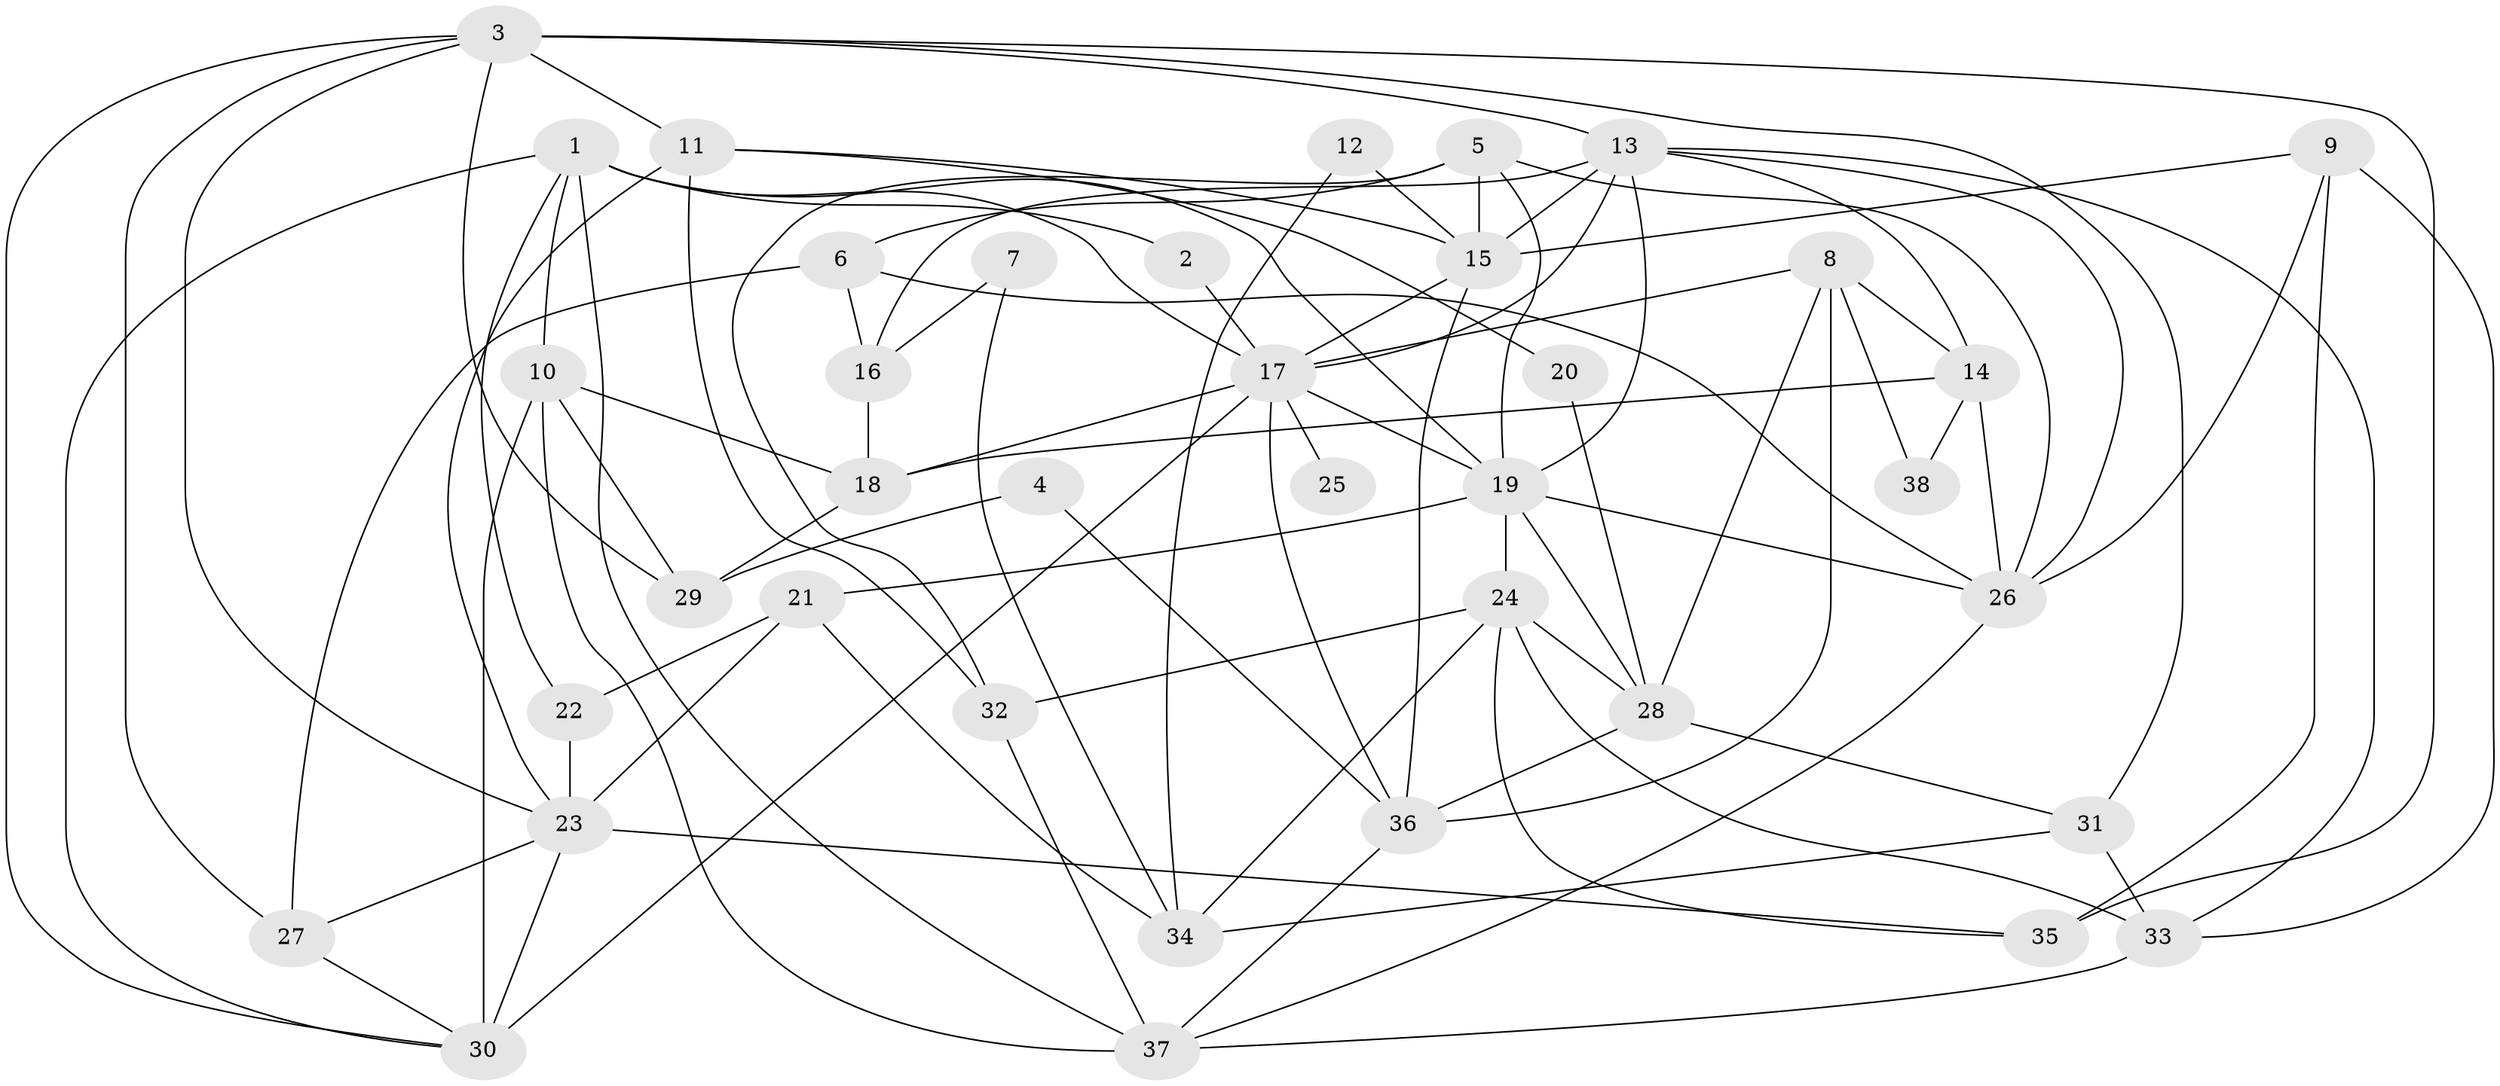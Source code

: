 // original degree distribution, {4: 0.3333333333333333, 9: 0.015873015873015872, 3: 0.2222222222222222, 5: 0.1111111111111111, 2: 0.15873015873015872, 6: 0.12698412698412698, 7: 0.031746031746031744}
// Generated by graph-tools (version 1.1) at 2025/37/03/04/25 23:37:05]
// undirected, 38 vertices, 92 edges
graph export_dot {
  node [color=gray90,style=filled];
  1;
  2;
  3;
  4;
  5;
  6;
  7;
  8;
  9;
  10;
  11;
  12;
  13;
  14;
  15;
  16;
  17;
  18;
  19;
  20;
  21;
  22;
  23;
  24;
  25;
  26;
  27;
  28;
  29;
  30;
  31;
  32;
  33;
  34;
  35;
  36;
  37;
  38;
  1 -- 2 [weight=1.0];
  1 -- 10 [weight=1.0];
  1 -- 17 [weight=1.0];
  1 -- 19 [weight=1.0];
  1 -- 22 [weight=1.0];
  1 -- 30 [weight=1.0];
  1 -- 37 [weight=1.0];
  2 -- 17 [weight=1.0];
  3 -- 11 [weight=2.0];
  3 -- 13 [weight=1.0];
  3 -- 23 [weight=1.0];
  3 -- 27 [weight=1.0];
  3 -- 29 [weight=2.0];
  3 -- 30 [weight=1.0];
  3 -- 31 [weight=1.0];
  3 -- 35 [weight=1.0];
  4 -- 29 [weight=2.0];
  4 -- 36 [weight=1.0];
  5 -- 6 [weight=1.0];
  5 -- 15 [weight=1.0];
  5 -- 19 [weight=1.0];
  5 -- 26 [weight=1.0];
  5 -- 32 [weight=1.0];
  6 -- 16 [weight=1.0];
  6 -- 26 [weight=1.0];
  6 -- 27 [weight=1.0];
  7 -- 16 [weight=1.0];
  7 -- 34 [weight=1.0];
  8 -- 14 [weight=1.0];
  8 -- 17 [weight=1.0];
  8 -- 28 [weight=1.0];
  8 -- 36 [weight=1.0];
  8 -- 38 [weight=1.0];
  9 -- 15 [weight=1.0];
  9 -- 26 [weight=1.0];
  9 -- 33 [weight=1.0];
  9 -- 35 [weight=2.0];
  10 -- 18 [weight=1.0];
  10 -- 29 [weight=1.0];
  10 -- 30 [weight=1.0];
  10 -- 37 [weight=1.0];
  11 -- 15 [weight=1.0];
  11 -- 20 [weight=1.0];
  11 -- 23 [weight=1.0];
  11 -- 32 [weight=1.0];
  12 -- 15 [weight=1.0];
  12 -- 34 [weight=1.0];
  13 -- 14 [weight=1.0];
  13 -- 15 [weight=1.0];
  13 -- 16 [weight=2.0];
  13 -- 17 [weight=1.0];
  13 -- 19 [weight=1.0];
  13 -- 26 [weight=1.0];
  13 -- 33 [weight=1.0];
  14 -- 18 [weight=1.0];
  14 -- 26 [weight=1.0];
  14 -- 38 [weight=1.0];
  15 -- 17 [weight=1.0];
  15 -- 36 [weight=1.0];
  16 -- 18 [weight=1.0];
  17 -- 18 [weight=1.0];
  17 -- 19 [weight=1.0];
  17 -- 25 [weight=3.0];
  17 -- 30 [weight=2.0];
  17 -- 36 [weight=1.0];
  18 -- 29 [weight=1.0];
  19 -- 21 [weight=1.0];
  19 -- 24 [weight=1.0];
  19 -- 26 [weight=1.0];
  19 -- 28 [weight=1.0];
  20 -- 28 [weight=1.0];
  21 -- 22 [weight=1.0];
  21 -- 23 [weight=1.0];
  21 -- 34 [weight=1.0];
  22 -- 23 [weight=1.0];
  23 -- 27 [weight=1.0];
  23 -- 30 [weight=1.0];
  23 -- 35 [weight=1.0];
  24 -- 28 [weight=1.0];
  24 -- 32 [weight=1.0];
  24 -- 33 [weight=1.0];
  24 -- 34 [weight=1.0];
  24 -- 35 [weight=1.0];
  26 -- 37 [weight=1.0];
  27 -- 30 [weight=1.0];
  28 -- 31 [weight=1.0];
  28 -- 36 [weight=1.0];
  31 -- 33 [weight=1.0];
  31 -- 34 [weight=1.0];
  32 -- 37 [weight=1.0];
  33 -- 37 [weight=1.0];
  36 -- 37 [weight=1.0];
}
